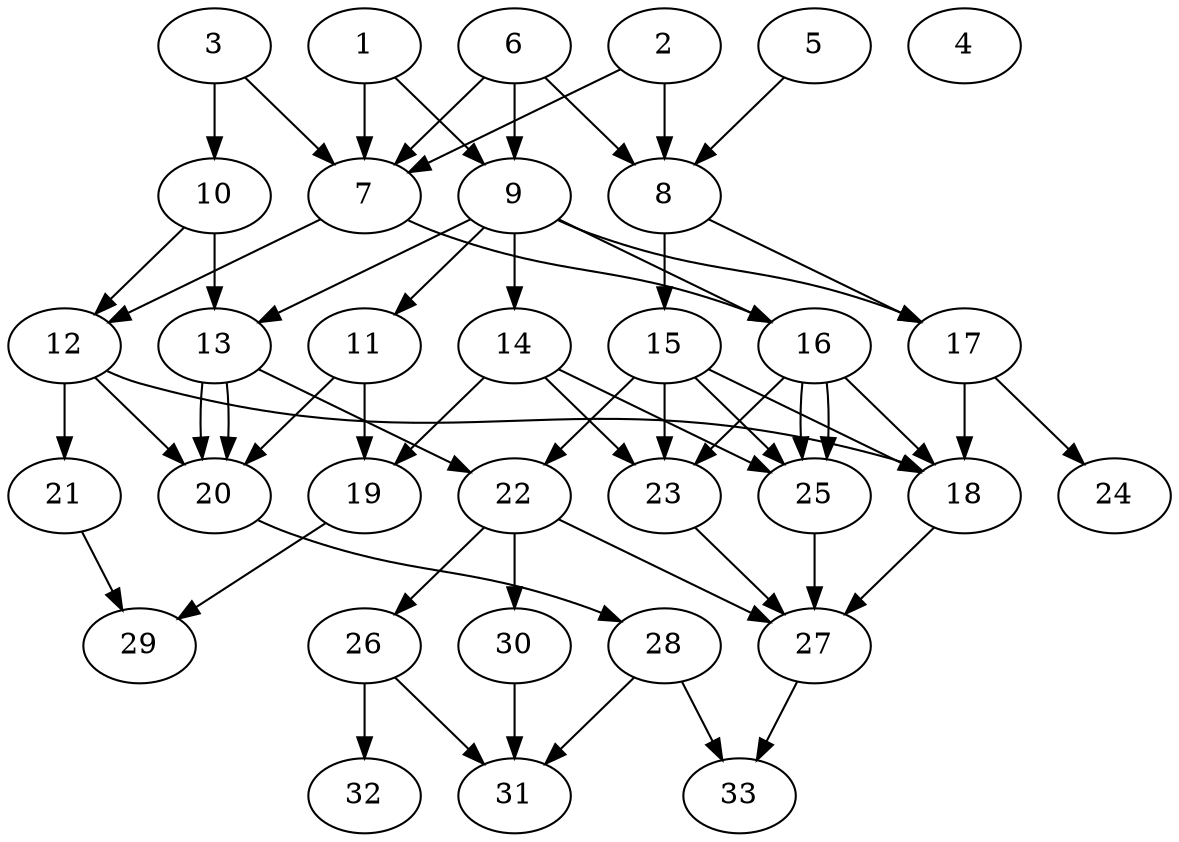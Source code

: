 // DAG (tier=2-normal, mode=data, n=33, ccr=0.425, fat=0.535, density=0.530, regular=0.480, jump=0.200, mindata=2097152, maxdata=16777216)
// DAG automatically generated by daggen at Sun Aug 24 16:33:34 2025
// /home/ermia/Project/Environments/daggen/bin/daggen --dot --ccr 0.425 --fat 0.535 --regular 0.480 --density 0.530 --jump 0.200 --mindata 2097152 --maxdata 16777216 -n 33 
digraph G {
  1 [size="4230362700042764", alpha="0.12", expect_size="2115181350021382"]
  1 -> 7 [size ="142875853586432"]
  1 -> 9 [size ="142875853586432"]
  2 [size="243444238497742592", alpha="0.15", expect_size="121722119248871296"]
  2 -> 7 [size ="461971052822528"]
  2 -> 8 [size ="461971052822528"]
  3 [size="17061763311383552", alpha="0.20", expect_size="8530881655691776"]
  3 -> 7 [size ="780682523574272"]
  3 -> 10 [size ="780682523574272"]
  4 [size="17355846188408256", alpha="0.13", expect_size="8677923094204128"]
  5 [size="1039642194173983981568", alpha="0.19", expect_size="519821097086991990784"]
  5 -> 8 [size ="821005220052992"]
  6 [size="81847167675161616", alpha="0.19", expect_size="40923583837580808"]
  6 -> 7 [size ="1796453588533248"]
  6 -> 8 [size ="1796453588533248"]
  6 -> 9 [size ="1796453588533248"]
  7 [size="14457166942999412736", alpha="0.15", expect_size="7228583471499706368"]
  7 -> 12 [size ="47476509769728"]
  7 -> 16 [size ="47476509769728"]
  8 [size="3824614049668715773952", alpha="0.01", expect_size="1912307024834357886976"]
  8 -> 15 [size ="1956508464054272"]
  8 -> 17 [size ="1956508464054272"]
  9 [size="52370743104023520", alpha="0.07", expect_size="26185371552011760"]
  9 -> 11 [size ="2169281957593088"]
  9 -> 13 [size ="2169281957593088"]
  9 -> 14 [size ="2169281957593088"]
  9 -> 16 [size ="2169281957593088"]
  9 -> 17 [size ="2169281957593088"]
  10 [size="539845065356413760", alpha="0.18", expect_size="269922532678206880"]
  10 -> 12 [size ="420847143616512"]
  10 -> 13 [size ="420847143616512"]
  11 [size="1987632307722786560", alpha="0.19", expect_size="993816153861393280"]
  11 -> 19 [size ="969588875460608"]
  11 -> 20 [size ="969588875460608"]
  12 [size="327445209858581725184", alpha="0.17", expect_size="163722604929290862592"]
  12 -> 18 [size ="380057302335488"]
  12 -> 20 [size ="380057302335488"]
  12 -> 21 [size ="380057302335488"]
  13 [size="8899272029639453", alpha="0.02", expect_size="4449636014819726"]
  13 -> 20 [size ="233418260480000"]
  13 -> 20 [size ="233418260480000"]
  13 -> 22 [size ="233418260480000"]
  14 [size="137382983948205817856", alpha="0.05", expect_size="68691491974102908928"]
  14 -> 19 [size ="212999516192768"]
  14 -> 23 [size ="212999516192768"]
  14 -> 25 [size ="212999516192768"]
  15 [size="133074012081973264", alpha="0.01", expect_size="66537006040986632"]
  15 -> 18 [size ="146639251570688"]
  15 -> 22 [size ="146639251570688"]
  15 -> 23 [size ="146639251570688"]
  15 -> 25 [size ="146639251570688"]
  16 [size="52916124812336600", alpha="0.16", expect_size="26458062406168300"]
  16 -> 18 [size ="1591512513118208"]
  16 -> 23 [size ="1591512513118208"]
  16 -> 25 [size ="1591512513118208"]
  16 -> 25 [size ="1591512513118208"]
  17 [size="3317313779020940800", alpha="0.02", expect_size="1658656889510470400"]
  17 -> 18 [size ="1341092934975488"]
  17 -> 24 [size ="1341092934975488"]
  18 [size="142717977975178176", alpha="0.15", expect_size="71358988987589088"]
  18 -> 27 [size ="149458494947328"]
  19 [size="99133597079239536", alpha="0.04", expect_size="49566798539619768"]
  19 -> 29 [size ="1816148697939968"]
  20 [size="4457329628392074", alpha="0.08", expect_size="2228664814196037"]
  20 -> 28 [size ="194321844273152"]
  21 [size="4404808275525791744", alpha="0.00", expect_size="2202404137762895872"]
  21 -> 29 [size ="1547908360962048"]
  22 [size="4600483627577440", alpha="0.05", expect_size="2300241813788720"]
  22 -> 26 [size ="112616189984768"]
  22 -> 27 [size ="112616189984768"]
  22 -> 30 [size ="112616189984768"]
  23 [size="32849183000055972", alpha="0.13", expect_size="16424591500027986"]
  23 -> 27 [size ="1570323291963392"]
  24 [size="1772277920046637907968", alpha="0.08", expect_size="886138960023318953984"]
  25 [size="516482483667477056", alpha="0.08", expect_size="258241241833738528"]
  25 -> 27 [size ="284630712320000"]
  26 [size="2664960028526682624", alpha="0.14", expect_size="1332480014263341312"]
  26 -> 31 [size ="1601233064296448"]
  26 -> 32 [size ="1601233064296448"]
  27 [size="20300456331880888", alpha="0.10", expect_size="10150228165940444"]
  27 -> 33 [size ="360661901115392"]
  28 [size="8144602430017112", alpha="0.19", expect_size="4072301215008556"]
  28 -> 31 [size ="127394509750272"]
  28 -> 33 [size ="127394509750272"]
  29 [size="65105239969143000", alpha="0.01", expect_size="32552619984571500"]
  30 [size="17306127882333978624", alpha="0.17", expect_size="8653063941166989312"]
  30 -> 31 [size ="53524989739008"]
  31 [size="573170323019815452672", alpha="0.02", expect_size="286585161509907726336"]
  32 [size="6199730832860310", alpha="0.07", expect_size="3099865416430155"]
  33 [size="756189498105713917952", alpha="0.06", expect_size="378094749052856958976"]
}